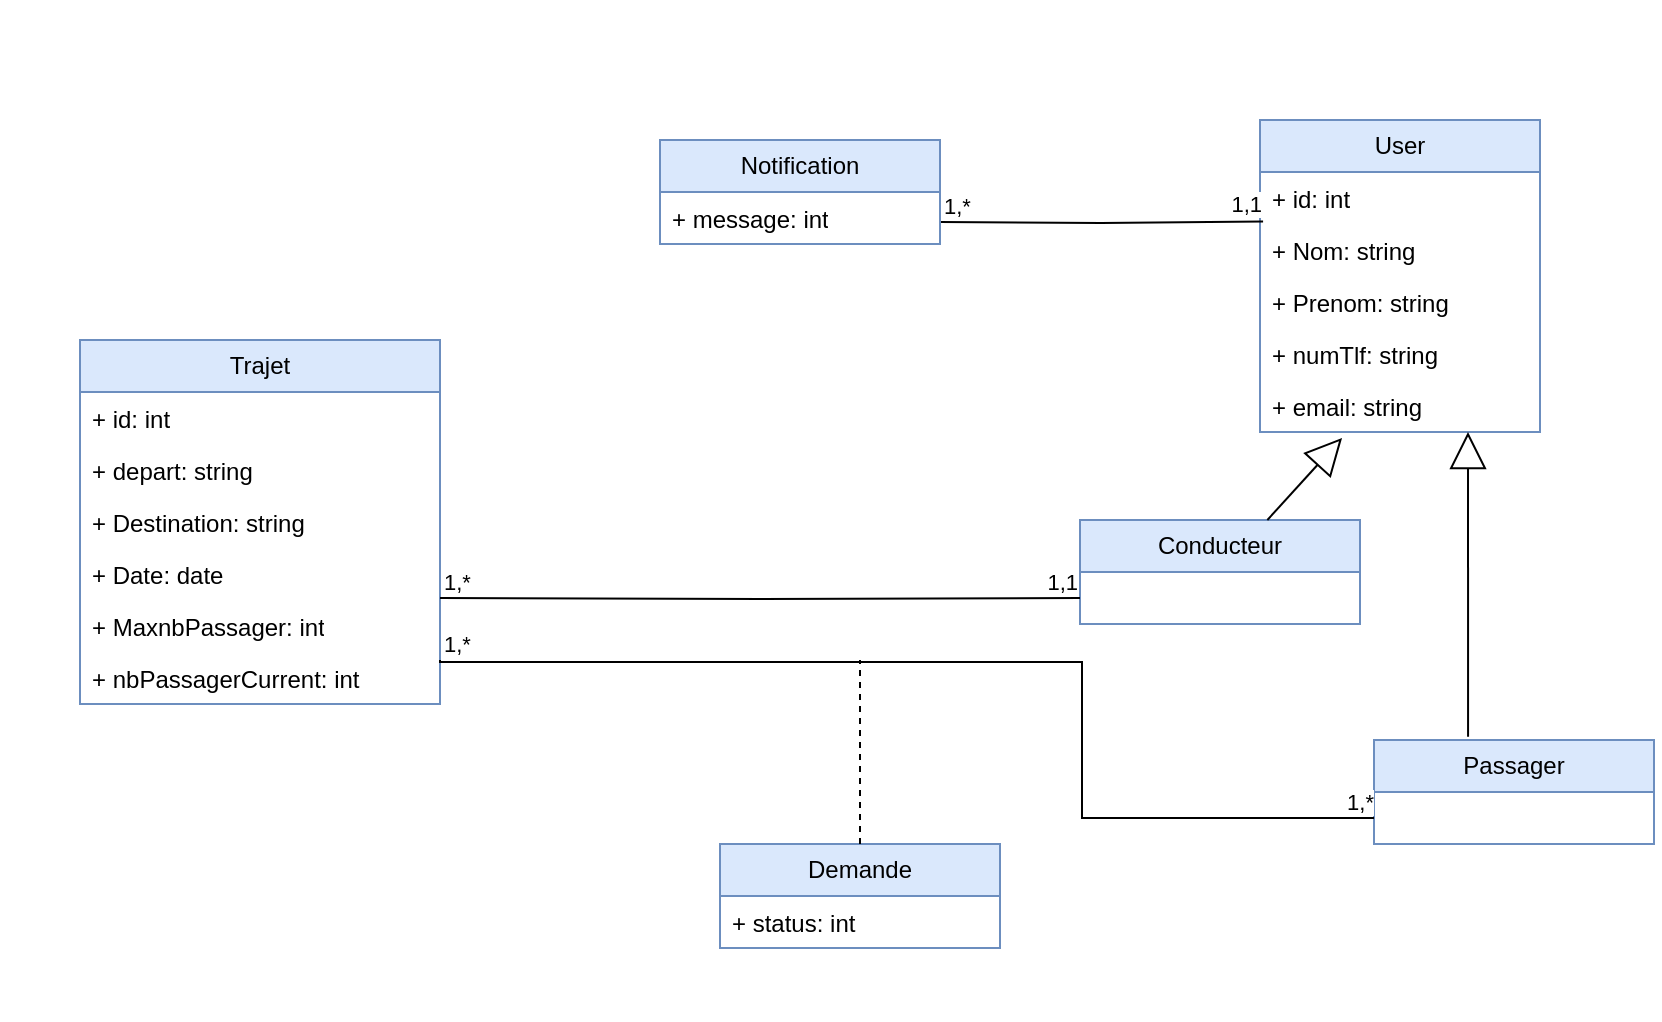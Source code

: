 <mxfile version="24.5.5" type="device">
  <diagram name="Page-1" id="Ol-Qc51Rx9fEaNVXzsAC">
    <mxGraphModel dx="1500" dy="746" grid="1" gridSize="10" guides="1" tooltips="1" connect="1" arrows="1" fold="1" page="1" pageScale="1" pageWidth="827" pageHeight="620" math="0" shadow="0">
      <root>
        <mxCell id="0" />
        <mxCell id="1" parent="0" />
        <mxCell id="QskELyEy4lMdgj3XVGev-43" value="" style="rounded=0;whiteSpace=wrap;html=1;strokeColor=none;" vertex="1" parent="1">
          <mxGeometry width="830" height="510" as="geometry" />
        </mxCell>
        <mxCell id="QskELyEy4lMdgj3XVGev-1" value="User" style="swimlane;fontStyle=0;childLayout=stackLayout;horizontal=1;startSize=26;fillColor=#dae8fc;horizontalStack=0;resizeParent=1;resizeParentMax=0;resizeLast=0;collapsible=1;marginBottom=0;whiteSpace=wrap;html=1;strokeColor=#6c8ebf;" vertex="1" parent="1">
          <mxGeometry x="630" y="60" width="140" height="156" as="geometry" />
        </mxCell>
        <mxCell id="QskELyEy4lMdgj3XVGev-2" value="+ id: int" style="text;strokeColor=none;fillColor=none;align=left;verticalAlign=top;spacingLeft=4;spacingRight=4;overflow=hidden;rotatable=0;points=[[0,0.5],[1,0.5]];portConstraint=eastwest;whiteSpace=wrap;html=1;" vertex="1" parent="QskELyEy4lMdgj3XVGev-1">
          <mxGeometry y="26" width="140" height="26" as="geometry" />
        </mxCell>
        <mxCell id="QskELyEy4lMdgj3XVGev-40" value="" style="endArrow=none;html=1;edgeStyle=orthogonalEdgeStyle;rounded=0;entryX=0.011;entryY=-0.046;entryDx=0;entryDy=0;entryPerimeter=0;" edge="1" parent="QskELyEy4lMdgj3XVGev-1" target="QskELyEy4lMdgj3XVGev-3">
          <mxGeometry relative="1" as="geometry">
            <mxPoint x="-160" y="51" as="sourcePoint" />
            <mxPoint x="160" y="51" as="targetPoint" />
          </mxGeometry>
        </mxCell>
        <mxCell id="QskELyEy4lMdgj3XVGev-41" value="1,*" style="edgeLabel;resizable=0;html=1;align=left;verticalAlign=bottom;" connectable="0" vertex="1" parent="QskELyEy4lMdgj3XVGev-40">
          <mxGeometry x="-1" relative="1" as="geometry" />
        </mxCell>
        <mxCell id="QskELyEy4lMdgj3XVGev-42" value="1,1" style="edgeLabel;resizable=0;html=1;align=right;verticalAlign=bottom;" connectable="0" vertex="1" parent="QskELyEy4lMdgj3XVGev-40">
          <mxGeometry x="1" relative="1" as="geometry" />
        </mxCell>
        <mxCell id="QskELyEy4lMdgj3XVGev-3" value="+ Nom: string" style="text;strokeColor=none;fillColor=none;align=left;verticalAlign=top;spacingLeft=4;spacingRight=4;overflow=hidden;rotatable=0;points=[[0,0.5],[1,0.5]];portConstraint=eastwest;whiteSpace=wrap;html=1;" vertex="1" parent="QskELyEy4lMdgj3XVGev-1">
          <mxGeometry y="52" width="140" height="26" as="geometry" />
        </mxCell>
        <mxCell id="QskELyEy4lMdgj3XVGev-4" value="+ Prenom: string" style="text;strokeColor=none;fillColor=none;align=left;verticalAlign=top;spacingLeft=4;spacingRight=4;overflow=hidden;rotatable=0;points=[[0,0.5],[1,0.5]];portConstraint=eastwest;whiteSpace=wrap;html=1;" vertex="1" parent="QskELyEy4lMdgj3XVGev-1">
          <mxGeometry y="78" width="140" height="26" as="geometry" />
        </mxCell>
        <mxCell id="QskELyEy4lMdgj3XVGev-5" value="+ numTlf: string" style="text;strokeColor=none;fillColor=none;align=left;verticalAlign=top;spacingLeft=4;spacingRight=4;overflow=hidden;rotatable=0;points=[[0,0.5],[1,0.5]];portConstraint=eastwest;whiteSpace=wrap;html=1;" vertex="1" parent="QskELyEy4lMdgj3XVGev-1">
          <mxGeometry y="104" width="140" height="26" as="geometry" />
        </mxCell>
        <mxCell id="QskELyEy4lMdgj3XVGev-6" value="+ email: string" style="text;strokeColor=none;fillColor=none;align=left;verticalAlign=top;spacingLeft=4;spacingRight=4;overflow=hidden;rotatable=0;points=[[0,0.5],[1,0.5]];portConstraint=eastwest;whiteSpace=wrap;html=1;" vertex="1" parent="QskELyEy4lMdgj3XVGev-1">
          <mxGeometry y="130" width="140" height="26" as="geometry" />
        </mxCell>
        <mxCell id="QskELyEy4lMdgj3XVGev-7" value="Conducteur" style="swimlane;fontStyle=0;childLayout=stackLayout;horizontal=1;startSize=26;fillColor=#dae8fc;horizontalStack=0;resizeParent=1;resizeParentMax=0;resizeLast=0;collapsible=1;marginBottom=0;whiteSpace=wrap;html=1;strokeColor=#6c8ebf;" vertex="1" parent="1">
          <mxGeometry x="540" y="260" width="140" height="52" as="geometry" />
        </mxCell>
        <mxCell id="QskELyEy4lMdgj3XVGev-13" value="Passager" style="swimlane;fontStyle=0;childLayout=stackLayout;horizontal=1;startSize=26;fillColor=#dae8fc;horizontalStack=0;resizeParent=1;resizeParentMax=0;resizeLast=0;collapsible=1;marginBottom=0;whiteSpace=wrap;html=1;strokeColor=#6c8ebf;" vertex="1" parent="1">
          <mxGeometry x="687" y="370" width="140" height="52" as="geometry" />
        </mxCell>
        <mxCell id="QskELyEy4lMdgj3XVGev-15" value="" style="endArrow=block;endSize=16;endFill=0;html=1;rounded=0;exitX=0.336;exitY=-0.032;exitDx=0;exitDy=0;exitPerimeter=0;" edge="1" parent="1" source="QskELyEy4lMdgj3XVGev-13">
          <mxGeometry width="160" relative="1" as="geometry">
            <mxPoint x="630" y="270" as="sourcePoint" />
            <mxPoint x="734" y="216" as="targetPoint" />
          </mxGeometry>
        </mxCell>
        <mxCell id="QskELyEy4lMdgj3XVGev-16" value="Trajet" style="swimlane;fontStyle=0;childLayout=stackLayout;horizontal=1;startSize=26;fillColor=#dae8fc;horizontalStack=0;resizeParent=1;resizeParentMax=0;resizeLast=0;collapsible=1;marginBottom=0;whiteSpace=wrap;html=1;strokeColor=#6c8ebf;" vertex="1" parent="1">
          <mxGeometry x="40" y="170" width="180" height="182" as="geometry" />
        </mxCell>
        <mxCell id="QskELyEy4lMdgj3XVGev-17" value="+ id: int" style="text;strokeColor=none;fillColor=none;align=left;verticalAlign=top;spacingLeft=4;spacingRight=4;overflow=hidden;rotatable=0;points=[[0,0.5],[1,0.5]];portConstraint=eastwest;whiteSpace=wrap;html=1;" vertex="1" parent="QskELyEy4lMdgj3XVGev-16">
          <mxGeometry y="26" width="180" height="26" as="geometry" />
        </mxCell>
        <mxCell id="QskELyEy4lMdgj3XVGev-18" value="+ depart: string" style="text;strokeColor=none;fillColor=none;align=left;verticalAlign=top;spacingLeft=4;spacingRight=4;overflow=hidden;rotatable=0;points=[[0,0.5],[1,0.5]];portConstraint=eastwest;whiteSpace=wrap;html=1;" vertex="1" parent="QskELyEy4lMdgj3XVGev-16">
          <mxGeometry y="52" width="180" height="26" as="geometry" />
        </mxCell>
        <mxCell id="QskELyEy4lMdgj3XVGev-19" value="+ Destination: string" style="text;strokeColor=none;fillColor=none;align=left;verticalAlign=top;spacingLeft=4;spacingRight=4;overflow=hidden;rotatable=0;points=[[0,0.5],[1,0.5]];portConstraint=eastwest;whiteSpace=wrap;html=1;" vertex="1" parent="QskELyEy4lMdgj3XVGev-16">
          <mxGeometry y="78" width="180" height="26" as="geometry" />
        </mxCell>
        <mxCell id="QskELyEy4lMdgj3XVGev-20" value="+ Date: date" style="text;strokeColor=none;fillColor=none;align=left;verticalAlign=top;spacingLeft=4;spacingRight=4;overflow=hidden;rotatable=0;points=[[0,0.5],[1,0.5]];portConstraint=eastwest;whiteSpace=wrap;html=1;" vertex="1" parent="QskELyEy4lMdgj3XVGev-16">
          <mxGeometry y="104" width="180" height="26" as="geometry" />
        </mxCell>
        <mxCell id="QskELyEy4lMdgj3XVGev-21" value="+ MaxnbPassager: int" style="text;strokeColor=none;fillColor=none;align=left;verticalAlign=top;spacingLeft=4;spacingRight=4;overflow=hidden;rotatable=0;points=[[0,0.5],[1,0.5]];portConstraint=eastwest;whiteSpace=wrap;html=1;" vertex="1" parent="QskELyEy4lMdgj3XVGev-16">
          <mxGeometry y="130" width="180" height="26" as="geometry" />
        </mxCell>
        <mxCell id="QskELyEy4lMdgj3XVGev-22" value="+ nbPassagerCurrent: int" style="text;strokeColor=none;fillColor=none;align=left;verticalAlign=top;spacingLeft=4;spacingRight=4;overflow=hidden;rotatable=0;points=[[0,0.5],[1,0.5]];portConstraint=eastwest;whiteSpace=wrap;html=1;" vertex="1" parent="QskELyEy4lMdgj3XVGev-16">
          <mxGeometry y="156" width="180" height="26" as="geometry" />
        </mxCell>
        <mxCell id="QskELyEy4lMdgj3XVGev-14" value="" style="endArrow=block;endSize=16;endFill=0;html=1;rounded=0;entryX=0.293;entryY=1.115;entryDx=0;entryDy=0;entryPerimeter=0;" edge="1" parent="1" source="QskELyEy4lMdgj3XVGev-7" target="QskELyEy4lMdgj3XVGev-6">
          <mxGeometry width="160" relative="1" as="geometry">
            <mxPoint x="630" y="336" as="sourcePoint" />
            <mxPoint x="790" y="336" as="targetPoint" />
          </mxGeometry>
        </mxCell>
        <mxCell id="QskELyEy4lMdgj3XVGev-24" value="" style="endArrow=none;html=1;edgeStyle=orthogonalEdgeStyle;rounded=0;entryX=0;entryY=0.75;entryDx=0;entryDy=0;" edge="1" parent="1" target="QskELyEy4lMdgj3XVGev-7">
          <mxGeometry relative="1" as="geometry">
            <mxPoint x="220" y="299" as="sourcePoint" />
            <mxPoint x="370" y="300" as="targetPoint" />
          </mxGeometry>
        </mxCell>
        <mxCell id="QskELyEy4lMdgj3XVGev-25" value="1,*" style="edgeLabel;resizable=0;html=1;align=left;verticalAlign=bottom;" connectable="0" vertex="1" parent="QskELyEy4lMdgj3XVGev-24">
          <mxGeometry x="-1" relative="1" as="geometry" />
        </mxCell>
        <mxCell id="QskELyEy4lMdgj3XVGev-26" value="1,1" style="edgeLabel;resizable=0;html=1;align=right;verticalAlign=bottom;" connectable="0" vertex="1" parent="QskELyEy4lMdgj3XVGev-24">
          <mxGeometry x="1" relative="1" as="geometry" />
        </mxCell>
        <mxCell id="QskELyEy4lMdgj3XVGev-27" value="" style="endArrow=none;html=1;edgeStyle=orthogonalEdgeStyle;rounded=0;entryX=0;entryY=0.75;entryDx=0;entryDy=0;" edge="1" parent="1" target="QskELyEy4lMdgj3XVGev-13">
          <mxGeometry relative="1" as="geometry">
            <mxPoint x="220" y="330" as="sourcePoint" />
            <mxPoint x="540" y="420" as="targetPoint" />
            <Array as="points">
              <mxPoint x="220" y="331" />
              <mxPoint x="541" y="331" />
              <mxPoint x="541" y="409" />
            </Array>
          </mxGeometry>
        </mxCell>
        <mxCell id="QskELyEy4lMdgj3XVGev-28" value="1,*" style="edgeLabel;resizable=0;html=1;align=left;verticalAlign=bottom;" connectable="0" vertex="1" parent="QskELyEy4lMdgj3XVGev-27">
          <mxGeometry x="-1" relative="1" as="geometry" />
        </mxCell>
        <mxCell id="QskELyEy4lMdgj3XVGev-29" value="1,*" style="edgeLabel;resizable=0;html=1;align=right;verticalAlign=bottom;" connectable="0" vertex="1" parent="QskELyEy4lMdgj3XVGev-27">
          <mxGeometry x="1" relative="1" as="geometry" />
        </mxCell>
        <mxCell id="QskELyEy4lMdgj3XVGev-30" value="Demande" style="swimlane;fontStyle=0;childLayout=stackLayout;horizontal=1;startSize=26;fillColor=#dae8fc;horizontalStack=0;resizeParent=1;resizeParentMax=0;resizeLast=0;collapsible=1;marginBottom=0;whiteSpace=wrap;html=1;strokeColor=#6c8ebf;" vertex="1" parent="1">
          <mxGeometry x="360" y="422" width="140" height="52" as="geometry" />
        </mxCell>
        <mxCell id="QskELyEy4lMdgj3XVGev-35" value="+ status: int" style="text;strokeColor=none;fillColor=none;align=left;verticalAlign=top;spacingLeft=4;spacingRight=4;overflow=hidden;rotatable=0;points=[[0,0.5],[1,0.5]];portConstraint=eastwest;whiteSpace=wrap;html=1;" vertex="1" parent="QskELyEy4lMdgj3XVGev-30">
          <mxGeometry y="26" width="140" height="26" as="geometry" />
        </mxCell>
        <mxCell id="QskELyEy4lMdgj3XVGev-36" value="" style="endArrow=none;dashed=1;html=1;rounded=0;" edge="1" parent="1">
          <mxGeometry width="50" height="50" relative="1" as="geometry">
            <mxPoint x="430" y="422" as="sourcePoint" />
            <mxPoint x="430" y="330" as="targetPoint" />
          </mxGeometry>
        </mxCell>
        <mxCell id="QskELyEy4lMdgj3XVGev-37" value="Notification" style="swimlane;fontStyle=0;childLayout=stackLayout;horizontal=1;startSize=26;fillColor=#dae8fc;horizontalStack=0;resizeParent=1;resizeParentMax=0;resizeLast=0;collapsible=1;marginBottom=0;whiteSpace=wrap;html=1;strokeColor=#6c8ebf;" vertex="1" parent="1">
          <mxGeometry x="330" y="70" width="140" height="52" as="geometry" />
        </mxCell>
        <mxCell id="QskELyEy4lMdgj3XVGev-38" value="+ message: int" style="text;strokeColor=none;fillColor=none;align=left;verticalAlign=top;spacingLeft=4;spacingRight=4;overflow=hidden;rotatable=0;points=[[0,0.5],[1,0.5]];portConstraint=eastwest;whiteSpace=wrap;html=1;" vertex="1" parent="QskELyEy4lMdgj3XVGev-37">
          <mxGeometry y="26" width="140" height="26" as="geometry" />
        </mxCell>
      </root>
    </mxGraphModel>
  </diagram>
</mxfile>
